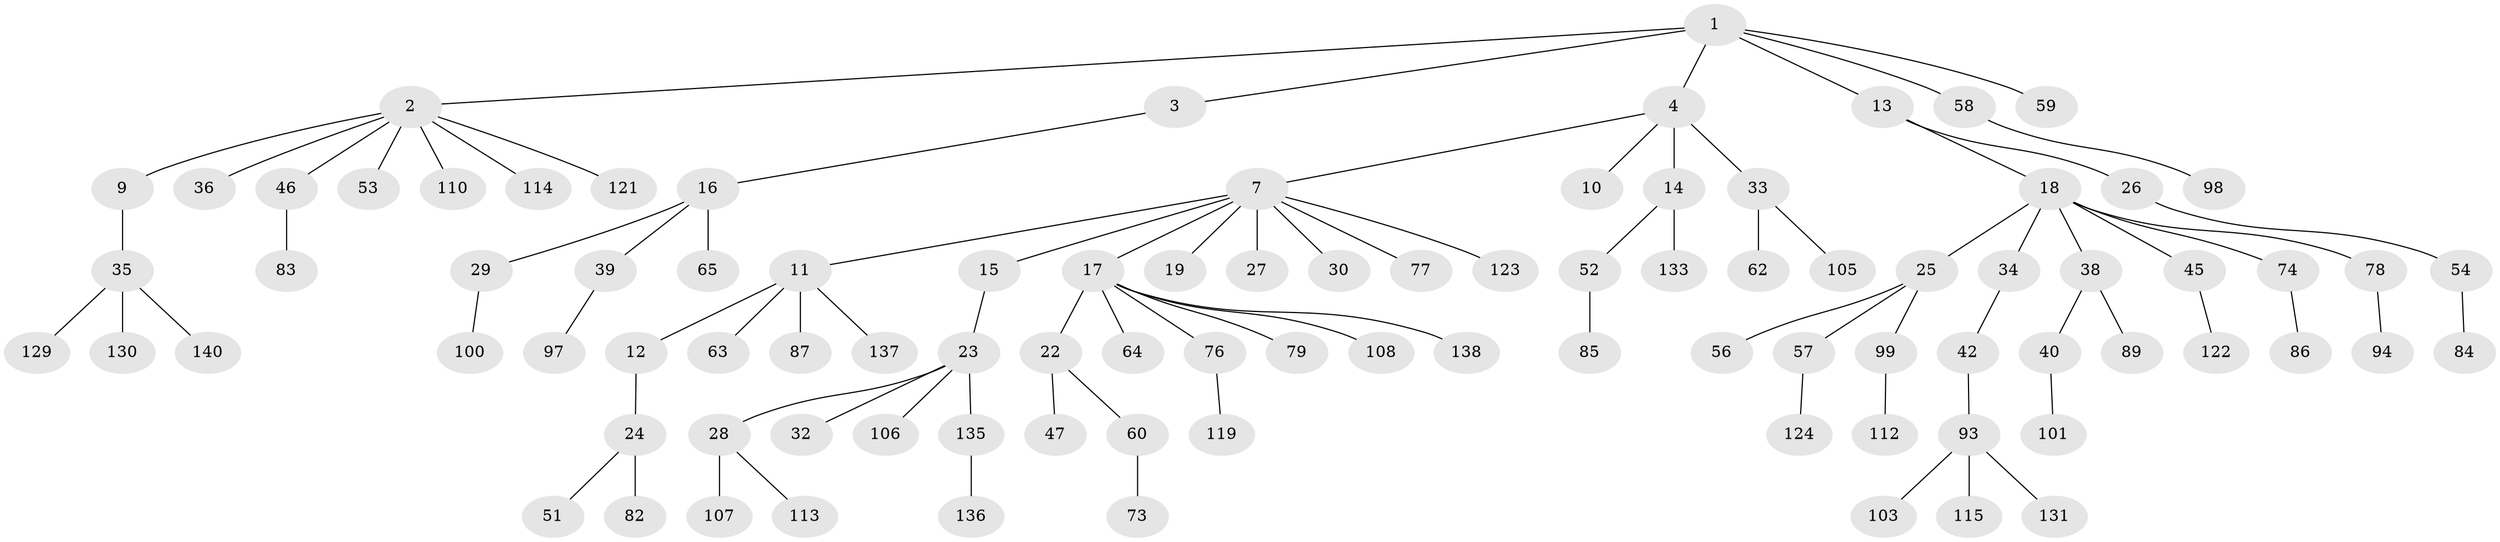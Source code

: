 // Generated by graph-tools (version 1.1) at 2025/52/02/27/25 19:52:13]
// undirected, 94 vertices, 93 edges
graph export_dot {
graph [start="1"]
  node [color=gray90,style=filled];
  1 [super="+71"];
  2 [super="+41"];
  3 [super="+6"];
  4 [super="+5"];
  7 [super="+8"];
  9 [super="+21"];
  10 [super="+37"];
  11 [super="+75"];
  12;
  13 [super="+116"];
  14 [super="+31"];
  15 [super="+81"];
  16 [super="+95"];
  17 [super="+92"];
  18 [super="+20"];
  19 [super="+127"];
  22;
  23 [super="+49"];
  24 [super="+126"];
  25 [super="+43"];
  26 [super="+66"];
  27 [super="+88"];
  28 [super="+55"];
  29 [super="+118"];
  30 [super="+111"];
  32;
  33 [super="+50"];
  34 [super="+96"];
  35 [super="+44"];
  36;
  38;
  39 [super="+70"];
  40 [super="+61"];
  42 [super="+48"];
  45 [super="+109"];
  46 [super="+80"];
  47;
  51;
  52 [super="+69"];
  53;
  54 [super="+141"];
  56;
  57;
  58 [super="+67"];
  59;
  60 [super="+91"];
  62 [super="+68"];
  63 [super="+72"];
  64;
  65;
  73;
  74 [super="+139"];
  76 [super="+102"];
  77;
  78;
  79;
  82;
  83;
  84 [super="+104"];
  85 [super="+90"];
  86;
  87;
  89 [super="+125"];
  93 [super="+134"];
  94;
  97 [super="+128"];
  98;
  99;
  100;
  101 [super="+120"];
  103 [super="+117"];
  105;
  106;
  107;
  108;
  110;
  112 [super="+132"];
  113;
  114;
  115;
  119;
  121;
  122;
  123;
  124;
  129;
  130;
  131;
  133;
  135;
  136;
  137;
  138;
  140;
  1 -- 2;
  1 -- 3;
  1 -- 4;
  1 -- 13;
  1 -- 58;
  1 -- 59;
  2 -- 9;
  2 -- 36;
  2 -- 46;
  2 -- 114;
  2 -- 53;
  2 -- 121;
  2 -- 110;
  3 -- 16;
  4 -- 14;
  4 -- 33;
  4 -- 10;
  4 -- 7;
  7 -- 15;
  7 -- 30;
  7 -- 17;
  7 -- 19;
  7 -- 123;
  7 -- 27;
  7 -- 11;
  7 -- 77;
  9 -- 35;
  11 -- 12;
  11 -- 63;
  11 -- 87;
  11 -- 137;
  12 -- 24;
  13 -- 18;
  13 -- 26;
  14 -- 52;
  14 -- 133;
  15 -- 23;
  16 -- 29;
  16 -- 39;
  16 -- 65;
  17 -- 22;
  17 -- 64;
  17 -- 76;
  17 -- 79;
  17 -- 138;
  17 -- 108;
  18 -- 34;
  18 -- 45;
  18 -- 74;
  18 -- 25;
  18 -- 38;
  18 -- 78;
  22 -- 47;
  22 -- 60;
  23 -- 28;
  23 -- 32;
  23 -- 135;
  23 -- 106;
  24 -- 51;
  24 -- 82;
  25 -- 57;
  25 -- 56;
  25 -- 99;
  26 -- 54;
  28 -- 107;
  28 -- 113;
  29 -- 100;
  33 -- 62;
  33 -- 105;
  34 -- 42;
  35 -- 129;
  35 -- 130;
  35 -- 140;
  38 -- 40;
  38 -- 89;
  39 -- 97;
  40 -- 101;
  42 -- 93;
  45 -- 122;
  46 -- 83;
  52 -- 85;
  54 -- 84;
  57 -- 124;
  58 -- 98;
  60 -- 73;
  74 -- 86;
  76 -- 119;
  78 -- 94;
  93 -- 103;
  93 -- 115;
  93 -- 131;
  99 -- 112;
  135 -- 136;
}
